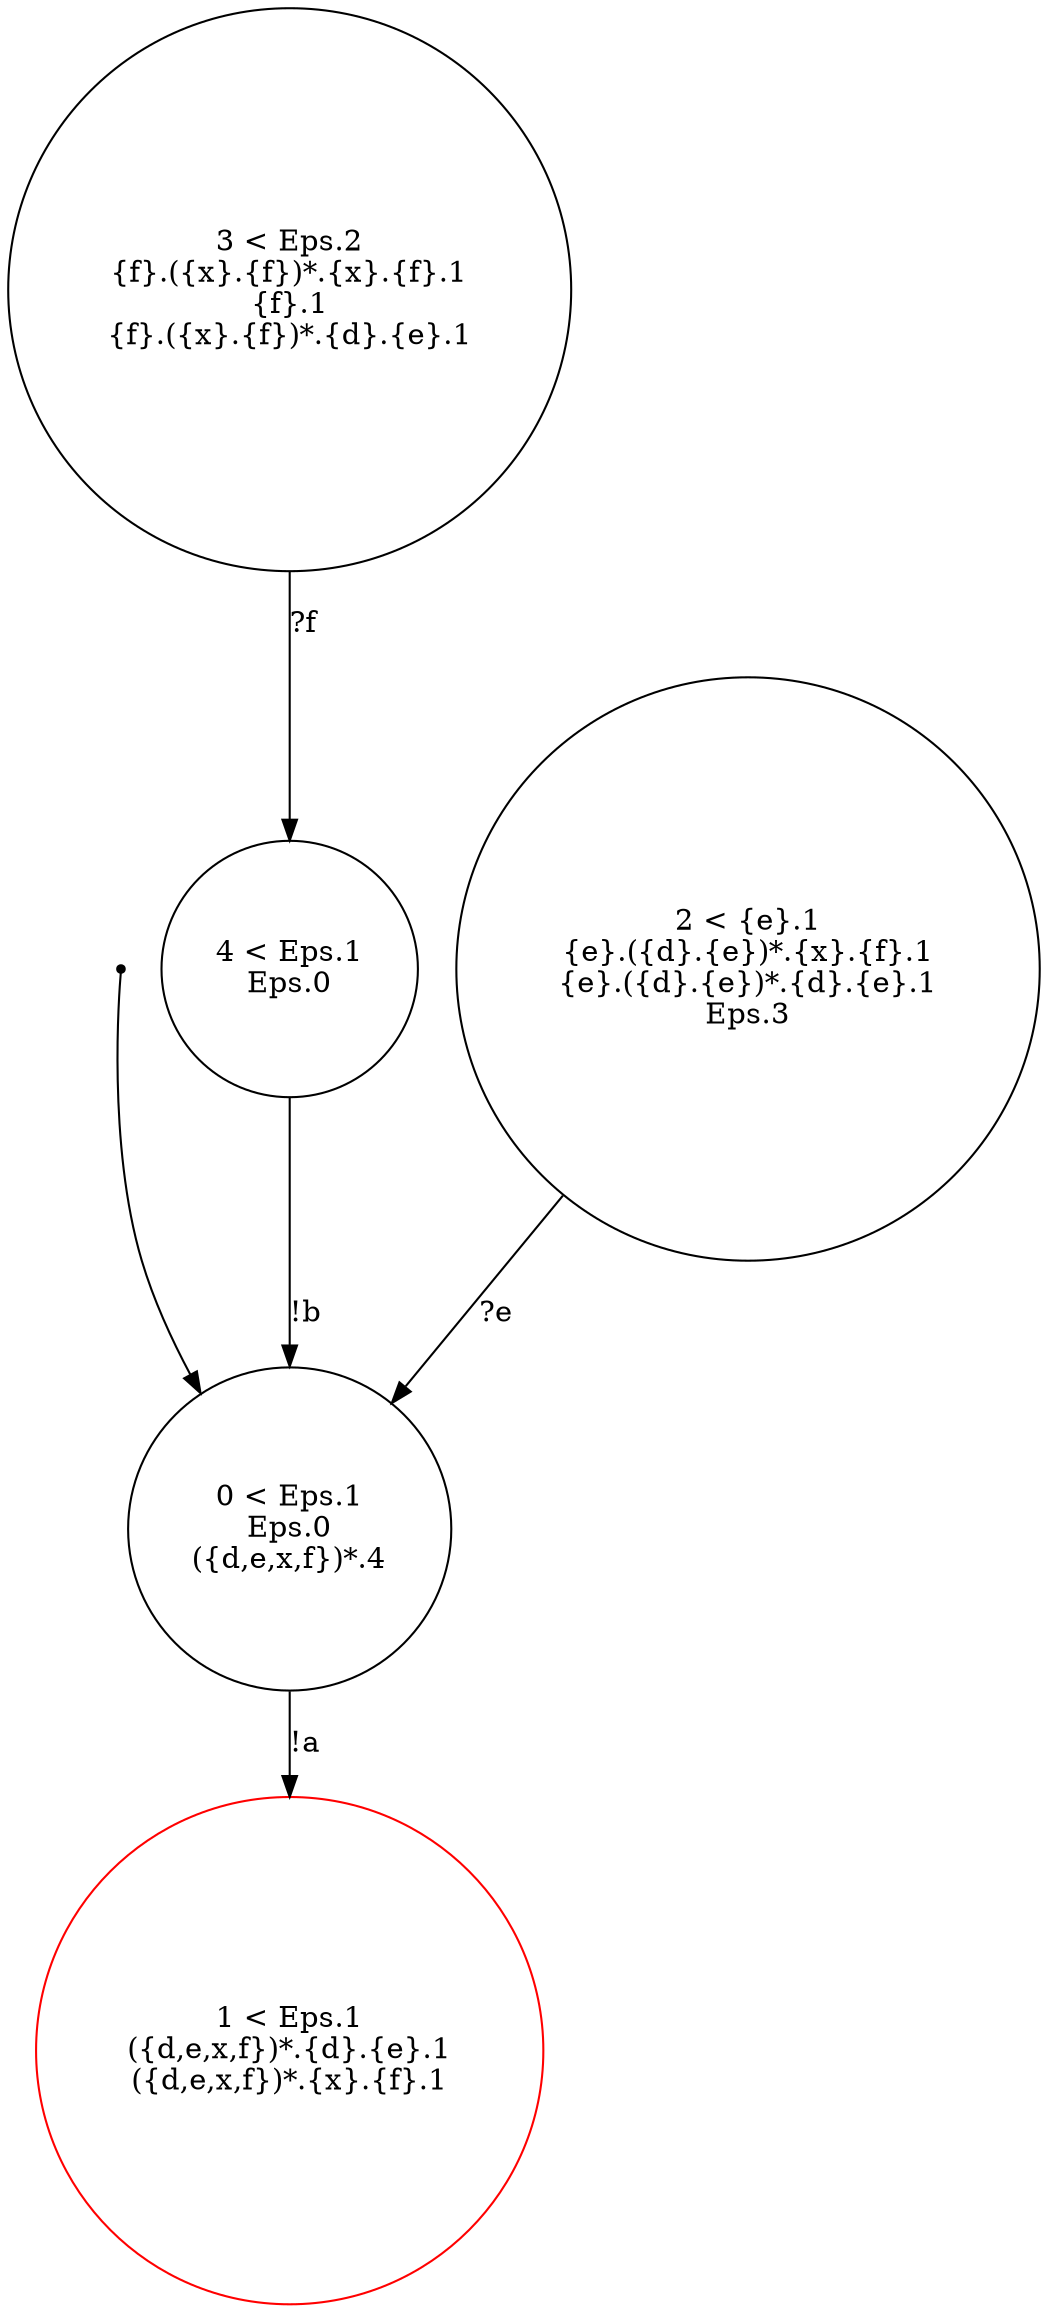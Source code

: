 digraph {
 node [shape=point] ENTRY
 node [shape=circle]
4 [label="4 < Eps.1
Eps.0
"]
0 [label="0 < Eps.1
Eps.0
({d,e,x,f})*.4
"]
1 [label="1 < Eps.1
({d,e,x,f})*.{d}.{e}.1
({d,e,x,f})*.{x}.{f}.1
" color="red"]
3 [label="3 < Eps.2
{f}.({x}.{f})*.{x}.{f}.1
{f}.1
{f}.({x}.{f})*.{d}.{e}.1
"]
2 [label="2 < {e}.1
{e}.({d}.{e})*.{x}.{f}.1
{e}.({d}.{e})*.{d}.{e}.1
Eps.3
"]
ENTRY -> 0
0 -> 1 [label="!a"]
3 -> 4 [label="?f"]
2 -> 0 [label="?e"]
4 -> 0 [label="!b"]

}